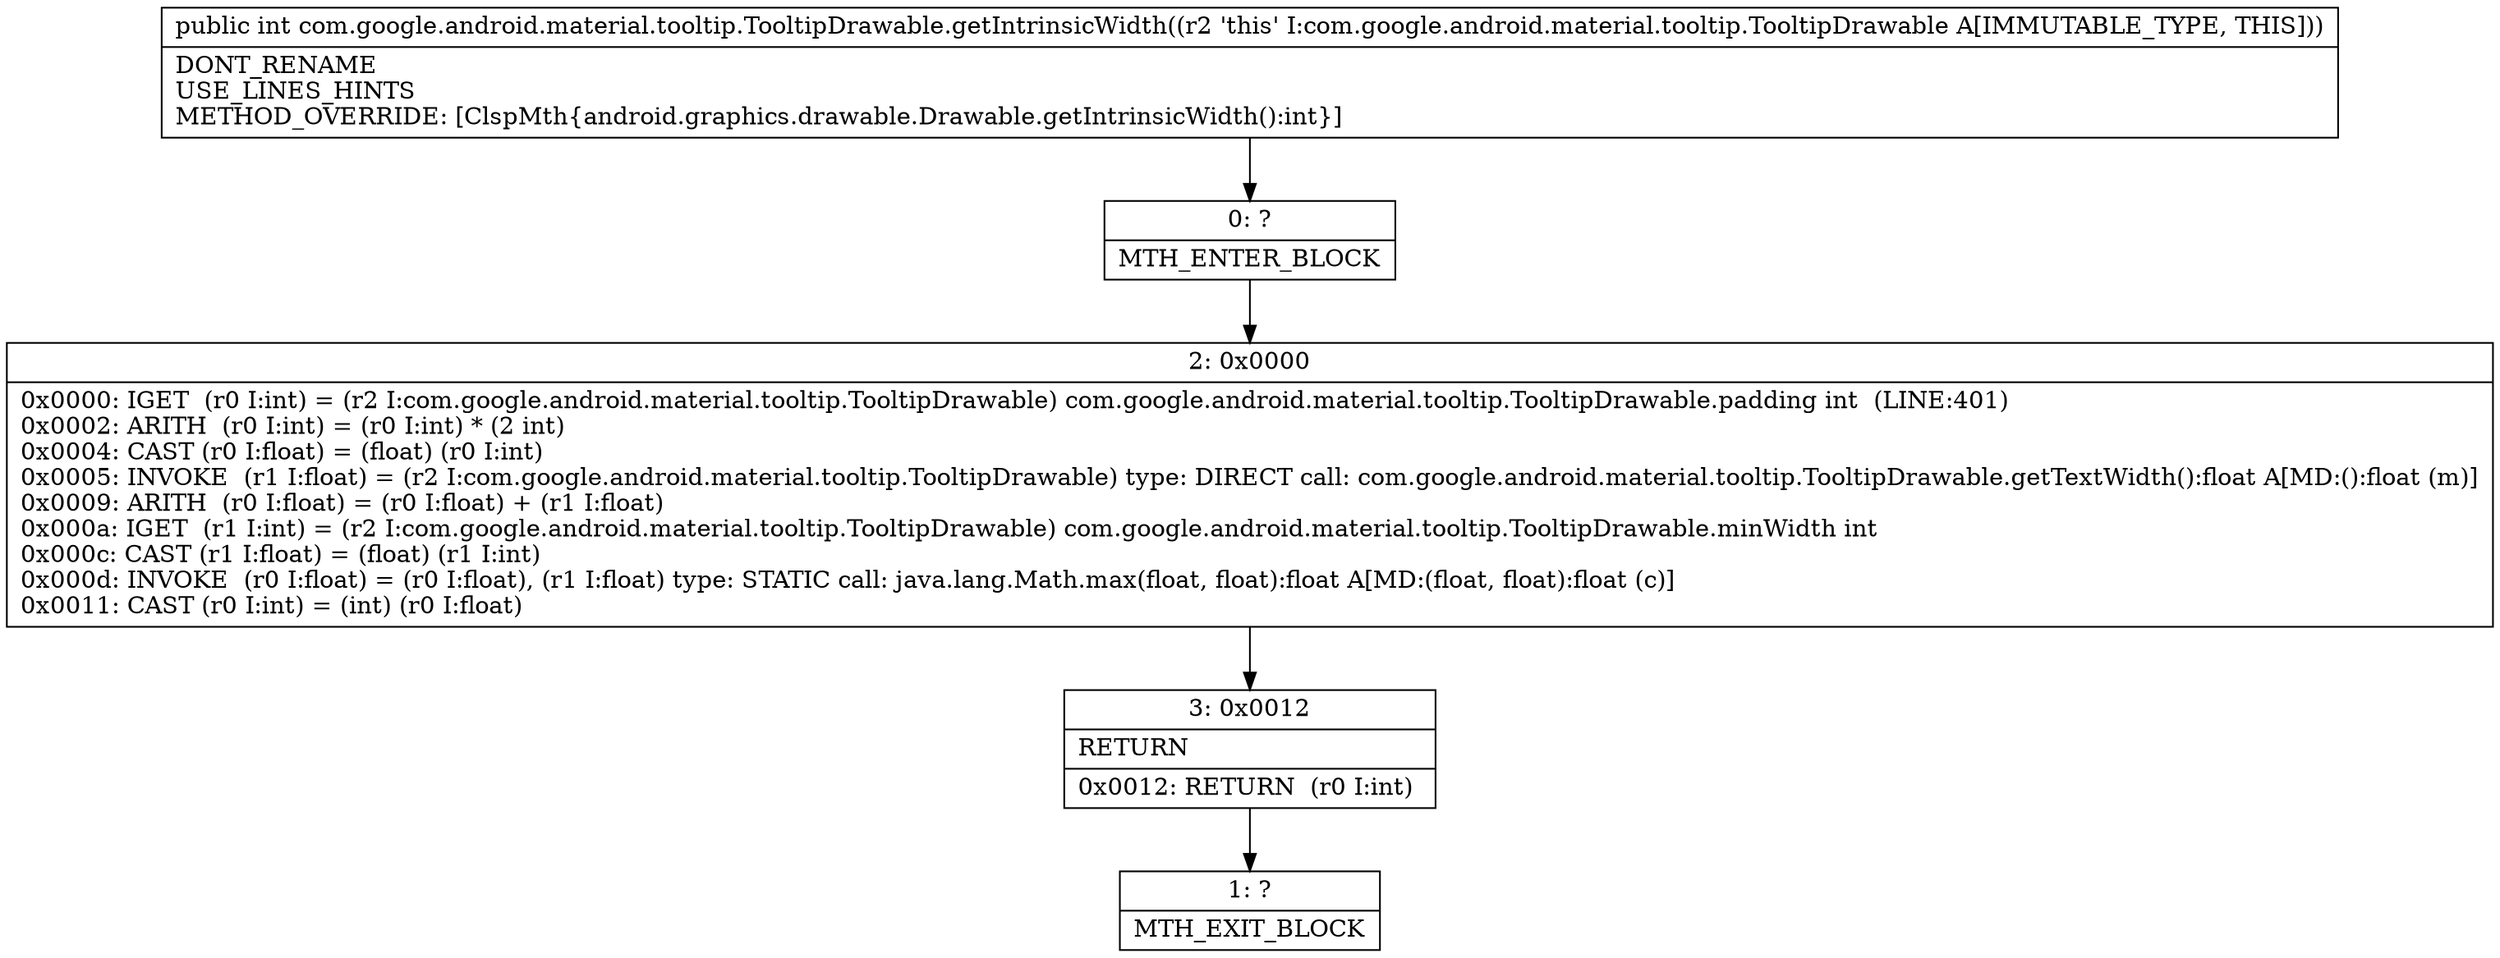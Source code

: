 digraph "CFG forcom.google.android.material.tooltip.TooltipDrawable.getIntrinsicWidth()I" {
Node_0 [shape=record,label="{0\:\ ?|MTH_ENTER_BLOCK\l}"];
Node_2 [shape=record,label="{2\:\ 0x0000|0x0000: IGET  (r0 I:int) = (r2 I:com.google.android.material.tooltip.TooltipDrawable) com.google.android.material.tooltip.TooltipDrawable.padding int  (LINE:401)\l0x0002: ARITH  (r0 I:int) = (r0 I:int) * (2 int) \l0x0004: CAST (r0 I:float) = (float) (r0 I:int) \l0x0005: INVOKE  (r1 I:float) = (r2 I:com.google.android.material.tooltip.TooltipDrawable) type: DIRECT call: com.google.android.material.tooltip.TooltipDrawable.getTextWidth():float A[MD:():float (m)]\l0x0009: ARITH  (r0 I:float) = (r0 I:float) + (r1 I:float) \l0x000a: IGET  (r1 I:int) = (r2 I:com.google.android.material.tooltip.TooltipDrawable) com.google.android.material.tooltip.TooltipDrawable.minWidth int \l0x000c: CAST (r1 I:float) = (float) (r1 I:int) \l0x000d: INVOKE  (r0 I:float) = (r0 I:float), (r1 I:float) type: STATIC call: java.lang.Math.max(float, float):float A[MD:(float, float):float (c)]\l0x0011: CAST (r0 I:int) = (int) (r0 I:float) \l}"];
Node_3 [shape=record,label="{3\:\ 0x0012|RETURN\l|0x0012: RETURN  (r0 I:int) \l}"];
Node_1 [shape=record,label="{1\:\ ?|MTH_EXIT_BLOCK\l}"];
MethodNode[shape=record,label="{public int com.google.android.material.tooltip.TooltipDrawable.getIntrinsicWidth((r2 'this' I:com.google.android.material.tooltip.TooltipDrawable A[IMMUTABLE_TYPE, THIS]))  | DONT_RENAME\lUSE_LINES_HINTS\lMETHOD_OVERRIDE: [ClspMth\{android.graphics.drawable.Drawable.getIntrinsicWidth():int\}]\l}"];
MethodNode -> Node_0;Node_0 -> Node_2;
Node_2 -> Node_3;
Node_3 -> Node_1;
}

